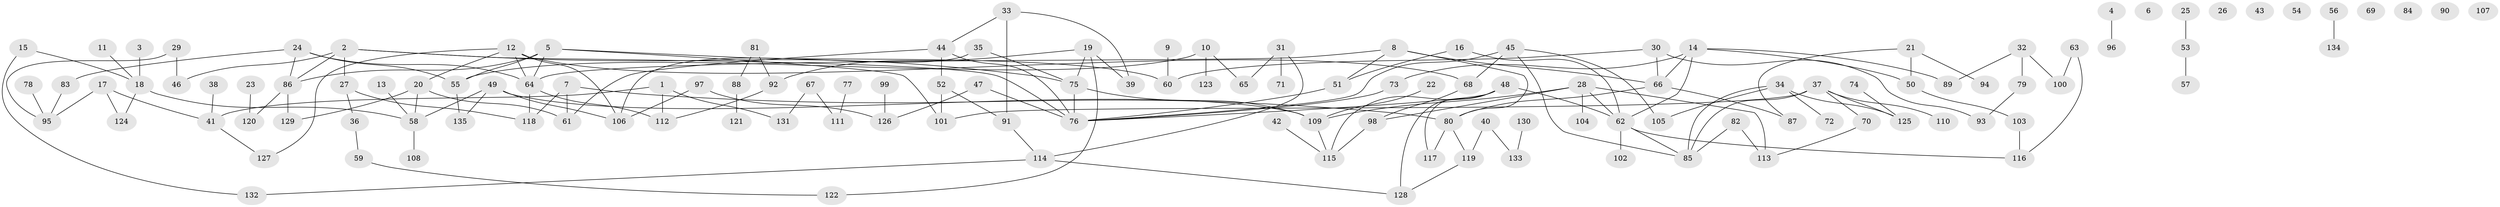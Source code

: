 // coarse degree distribution, {5: 0.14516129032258066, 6: 0.03225806451612903, 1: 0.22580645161290322, 0: 0.1774193548387097, 4: 0.08064516129032258, 10: 0.06451612903225806, 2: 0.14516129032258066, 3: 0.11290322580645161, 8: 0.016129032258064516}
// Generated by graph-tools (version 1.1) at 2025/16/03/04/25 18:16:25]
// undirected, 135 vertices, 171 edges
graph export_dot {
graph [start="1"]
  node [color=gray90,style=filled];
  1;
  2;
  3;
  4;
  5;
  6;
  7;
  8;
  9;
  10;
  11;
  12;
  13;
  14;
  15;
  16;
  17;
  18;
  19;
  20;
  21;
  22;
  23;
  24;
  25;
  26;
  27;
  28;
  29;
  30;
  31;
  32;
  33;
  34;
  35;
  36;
  37;
  38;
  39;
  40;
  41;
  42;
  43;
  44;
  45;
  46;
  47;
  48;
  49;
  50;
  51;
  52;
  53;
  54;
  55;
  56;
  57;
  58;
  59;
  60;
  61;
  62;
  63;
  64;
  65;
  66;
  67;
  68;
  69;
  70;
  71;
  72;
  73;
  74;
  75;
  76;
  77;
  78;
  79;
  80;
  81;
  82;
  83;
  84;
  85;
  86;
  87;
  88;
  89;
  90;
  91;
  92;
  93;
  94;
  95;
  96;
  97;
  98;
  99;
  100;
  101;
  102;
  103;
  104;
  105;
  106;
  107;
  108;
  109;
  110;
  111;
  112;
  113;
  114;
  115;
  116;
  117;
  118;
  119;
  120;
  121;
  122;
  123;
  124;
  125;
  126;
  127;
  128;
  129;
  130;
  131;
  132;
  133;
  134;
  135;
  1 -- 41;
  1 -- 112;
  1 -- 131;
  2 -- 27;
  2 -- 46;
  2 -- 75;
  2 -- 76;
  2 -- 86;
  3 -- 18;
  4 -- 96;
  5 -- 55;
  5 -- 60;
  5 -- 64;
  5 -- 86;
  5 -- 101;
  7 -- 61;
  7 -- 80;
  7 -- 118;
  8 -- 51;
  8 -- 64;
  8 -- 66;
  8 -- 80;
  9 -- 60;
  10 -- 55;
  10 -- 65;
  10 -- 123;
  11 -- 18;
  12 -- 20;
  12 -- 64;
  12 -- 68;
  12 -- 106;
  12 -- 127;
  13 -- 58;
  14 -- 50;
  14 -- 62;
  14 -- 66;
  14 -- 73;
  14 -- 89;
  15 -- 18;
  15 -- 132;
  16 -- 51;
  16 -- 62;
  17 -- 41;
  17 -- 95;
  17 -- 124;
  18 -- 58;
  18 -- 124;
  19 -- 39;
  19 -- 75;
  19 -- 92;
  19 -- 122;
  20 -- 58;
  20 -- 61;
  20 -- 129;
  21 -- 50;
  21 -- 87;
  21 -- 94;
  22 -- 109;
  23 -- 120;
  24 -- 55;
  24 -- 64;
  24 -- 83;
  24 -- 86;
  25 -- 53;
  27 -- 36;
  27 -- 118;
  28 -- 62;
  28 -- 98;
  28 -- 104;
  28 -- 109;
  28 -- 113;
  29 -- 46;
  29 -- 95;
  30 -- 60;
  30 -- 66;
  30 -- 93;
  31 -- 65;
  31 -- 71;
  31 -- 114;
  32 -- 79;
  32 -- 89;
  32 -- 100;
  33 -- 39;
  33 -- 44;
  33 -- 91;
  34 -- 72;
  34 -- 85;
  34 -- 105;
  34 -- 125;
  35 -- 75;
  35 -- 106;
  36 -- 59;
  37 -- 70;
  37 -- 85;
  37 -- 101;
  37 -- 110;
  37 -- 125;
  38 -- 41;
  40 -- 119;
  40 -- 133;
  41 -- 127;
  42 -- 115;
  44 -- 52;
  44 -- 61;
  44 -- 76;
  45 -- 68;
  45 -- 76;
  45 -- 85;
  45 -- 105;
  47 -- 76;
  47 -- 126;
  48 -- 62;
  48 -- 76;
  48 -- 115;
  48 -- 117;
  48 -- 128;
  49 -- 58;
  49 -- 106;
  49 -- 109;
  49 -- 135;
  50 -- 103;
  51 -- 76;
  52 -- 91;
  52 -- 101;
  53 -- 57;
  55 -- 135;
  56 -- 134;
  58 -- 108;
  59 -- 122;
  62 -- 85;
  62 -- 102;
  62 -- 116;
  63 -- 100;
  63 -- 116;
  64 -- 112;
  64 -- 118;
  66 -- 80;
  66 -- 87;
  67 -- 111;
  67 -- 131;
  68 -- 98;
  70 -- 113;
  73 -- 76;
  74 -- 125;
  75 -- 76;
  75 -- 109;
  77 -- 111;
  78 -- 95;
  79 -- 93;
  80 -- 117;
  80 -- 119;
  81 -- 88;
  81 -- 92;
  82 -- 85;
  82 -- 113;
  83 -- 95;
  86 -- 120;
  86 -- 129;
  88 -- 121;
  91 -- 114;
  92 -- 112;
  97 -- 106;
  97 -- 126;
  98 -- 115;
  99 -- 126;
  103 -- 116;
  109 -- 115;
  114 -- 128;
  114 -- 132;
  119 -- 128;
  130 -- 133;
}
